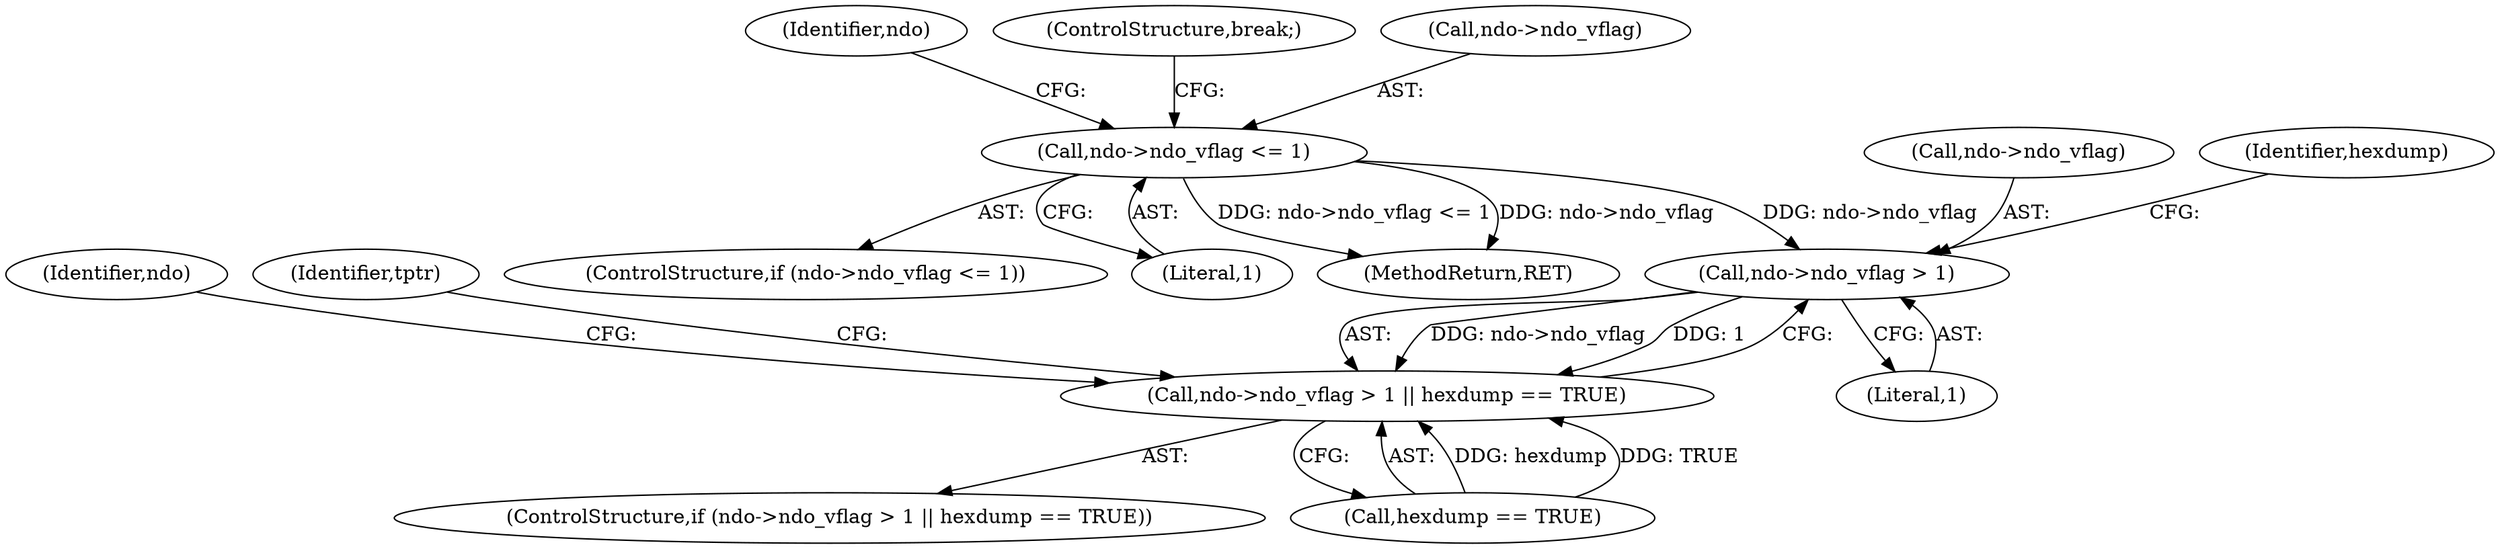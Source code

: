 digraph "0_tcpdump_3c8a2b0e91d8d8947e89384dacf6b54673083e71@pointer" {
"1003337" [label="(Call,ndo->ndo_vflag > 1)"];
"1003324" [label="(Call,ndo->ndo_vflag <= 1)"];
"1003336" [label="(Call,ndo->ndo_vflag > 1 || hexdump == TRUE)"];
"1003346" [label="(Identifier,ndo)"];
"1003324" [label="(Call,ndo->ndo_vflag <= 1)"];
"1003336" [label="(Call,ndo->ndo_vflag > 1 || hexdump == TRUE)"];
"1003323" [label="(ControlStructure,if (ndo->ndo_vflag <= 1))"];
"1003328" [label="(Literal,1)"];
"1003338" [label="(Call,ndo->ndo_vflag)"];
"1003330" [label="(Identifier,ndo)"];
"1003388" [label="(MethodReturn,RET)"];
"1003334" [label="(ControlStructure,break;)"];
"1003335" [label="(ControlStructure,if (ndo->ndo_vflag > 1 || hexdump == TRUE))"];
"1003337" [label="(Call,ndo->ndo_vflag > 1)"];
"1003341" [label="(Literal,1)"];
"1003343" [label="(Identifier,hexdump)"];
"1003342" [label="(Call,hexdump == TRUE)"];
"1003357" [label="(Identifier,tptr)"];
"1003325" [label="(Call,ndo->ndo_vflag)"];
"1003337" -> "1003336"  [label="AST: "];
"1003337" -> "1003341"  [label="CFG: "];
"1003338" -> "1003337"  [label="AST: "];
"1003341" -> "1003337"  [label="AST: "];
"1003343" -> "1003337"  [label="CFG: "];
"1003336" -> "1003337"  [label="CFG: "];
"1003337" -> "1003336"  [label="DDG: ndo->ndo_vflag"];
"1003337" -> "1003336"  [label="DDG: 1"];
"1003324" -> "1003337"  [label="DDG: ndo->ndo_vflag"];
"1003324" -> "1003323"  [label="AST: "];
"1003324" -> "1003328"  [label="CFG: "];
"1003325" -> "1003324"  [label="AST: "];
"1003328" -> "1003324"  [label="AST: "];
"1003330" -> "1003324"  [label="CFG: "];
"1003334" -> "1003324"  [label="CFG: "];
"1003324" -> "1003388"  [label="DDG: ndo->ndo_vflag <= 1"];
"1003324" -> "1003388"  [label="DDG: ndo->ndo_vflag"];
"1003336" -> "1003335"  [label="AST: "];
"1003336" -> "1003342"  [label="CFG: "];
"1003342" -> "1003336"  [label="AST: "];
"1003346" -> "1003336"  [label="CFG: "];
"1003357" -> "1003336"  [label="CFG: "];
"1003342" -> "1003336"  [label="DDG: hexdump"];
"1003342" -> "1003336"  [label="DDG: TRUE"];
}
